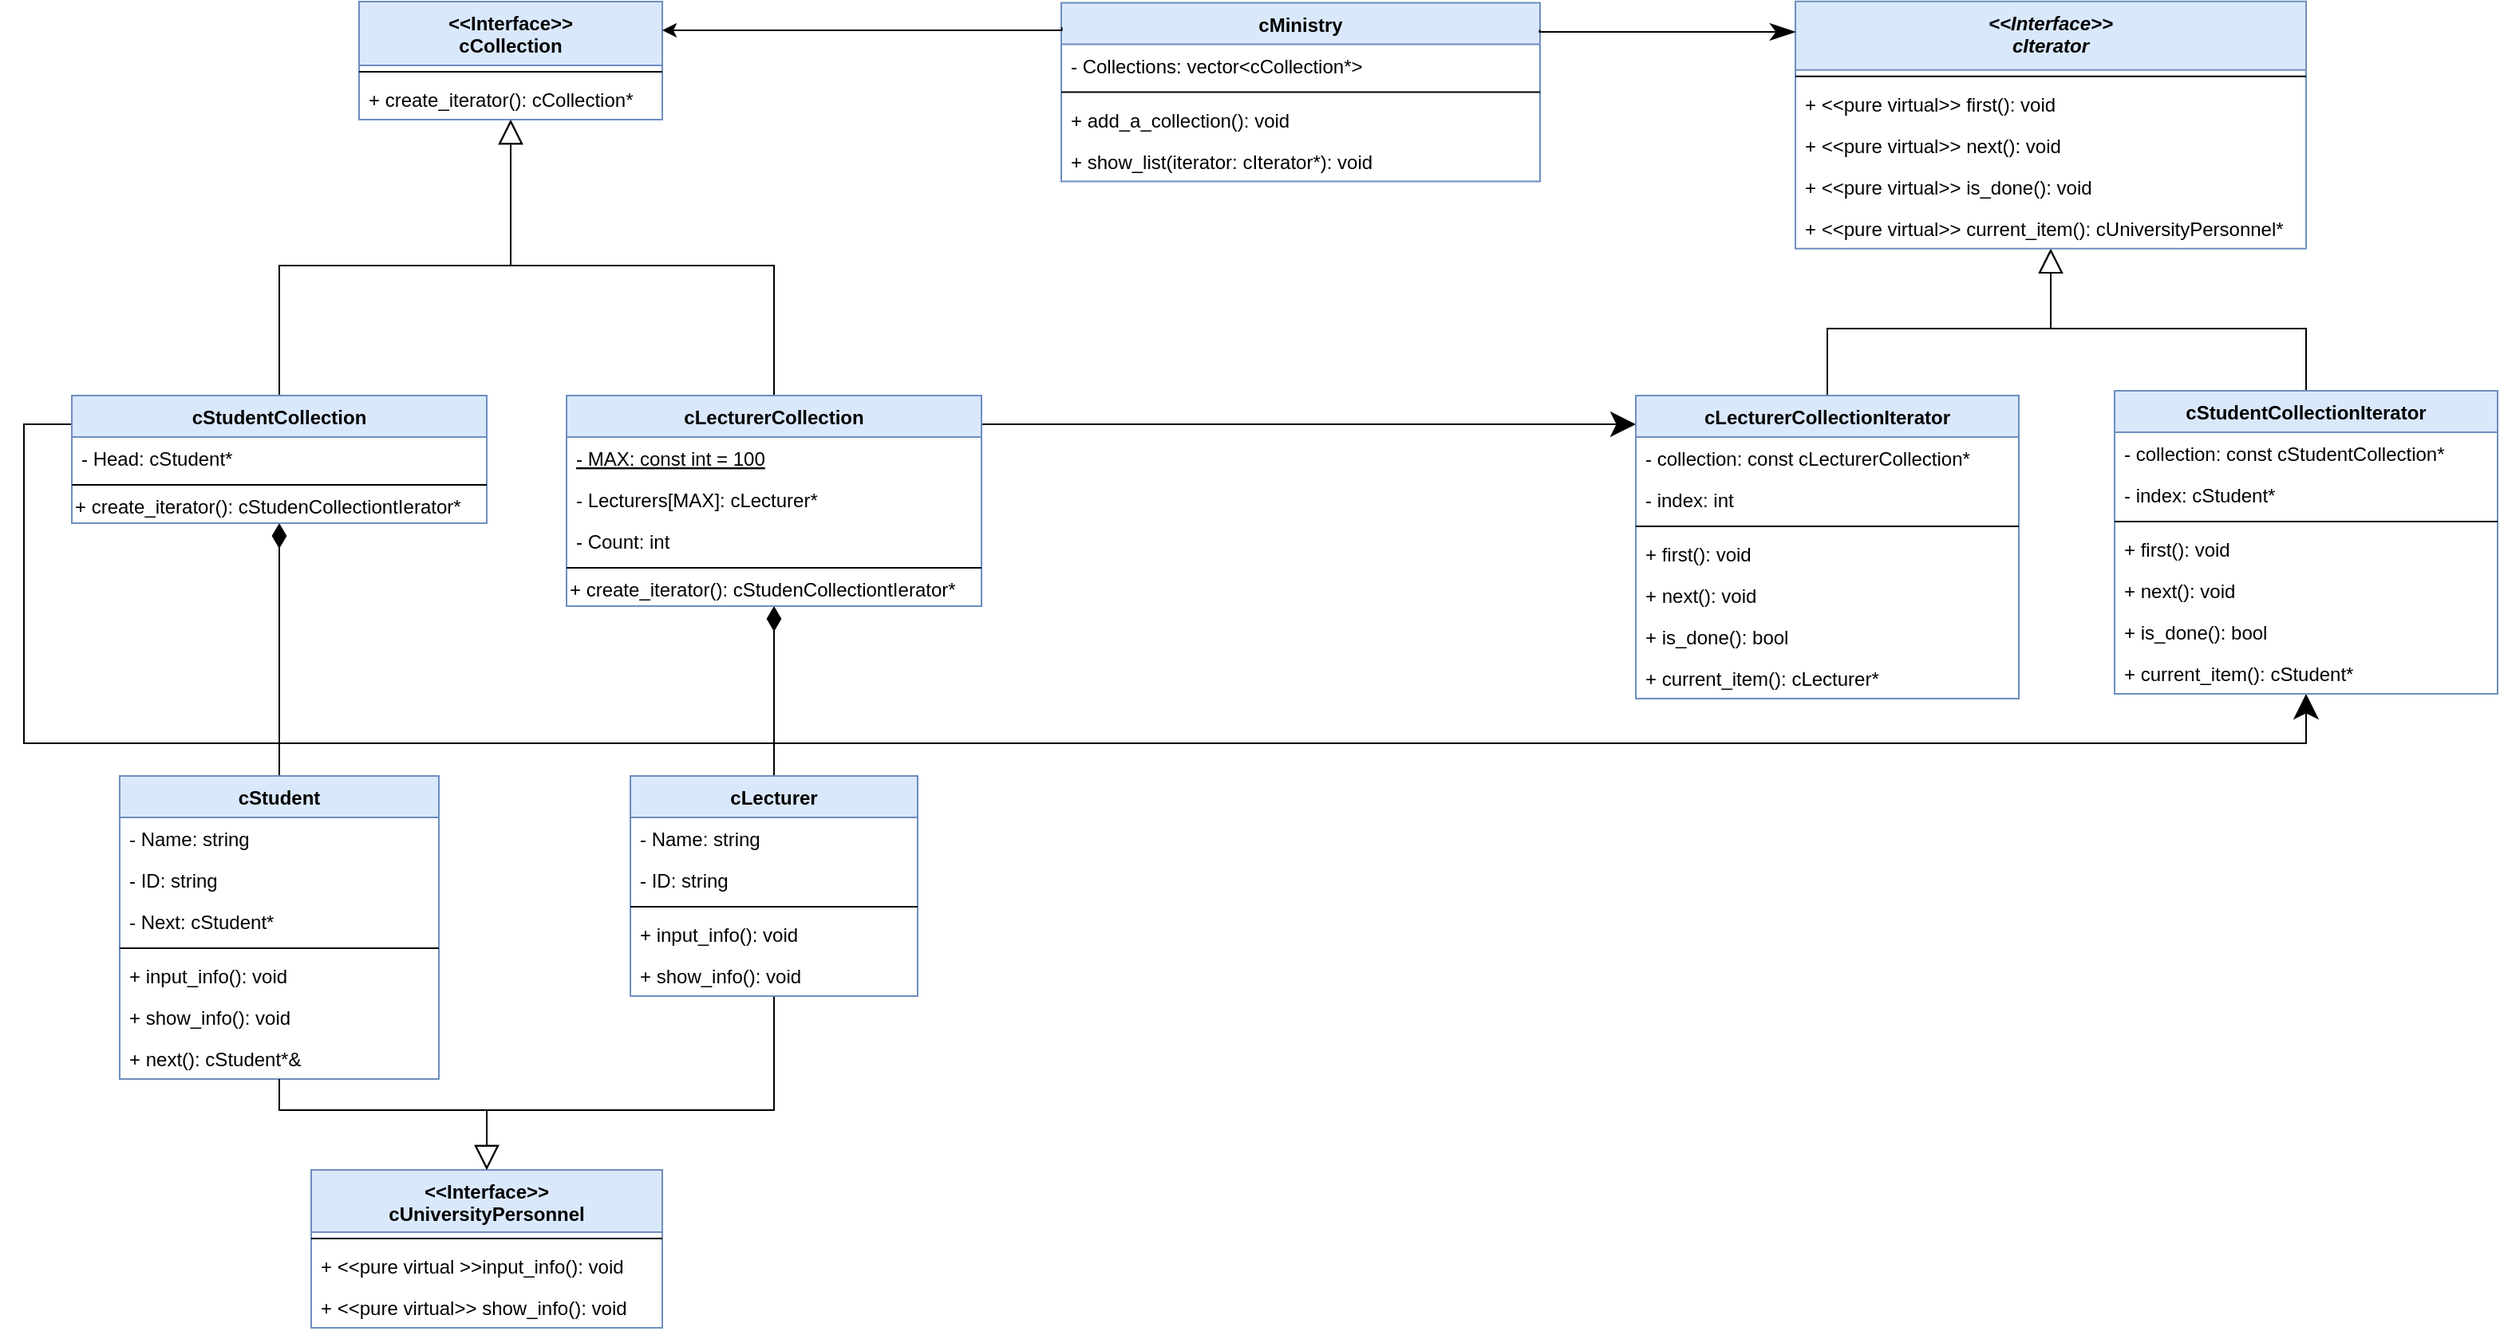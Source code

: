 <mxfile version="11.0.7" type="device"><diagram id="HnsvWbX2l9wyGT_azoDr" name="Page-1"><mxGraphModel dx="1389" dy="997" grid="1" gridSize="10" guides="1" tooltips="1" connect="1" arrows="1" fold="1" page="1" pageScale="1" pageWidth="1100" pageHeight="850" math="0" shadow="0"><root><mxCell id="0"/><mxCell id="1" parent="0"/><mxCell id="d3_gs3o0IwQEhWewqQ0m-37" style="edgeStyle=orthogonalEdgeStyle;rounded=0;orthogonalLoop=1;jettySize=auto;html=1;endArrow=diamondThin;endFill=1;endSize=13;" parent="1" source="Gm9t6Rd4EQG_MsmMgvbE-1" target="Gm9t6Rd4EQG_MsmMgvbE-11" edge="1"><mxGeometry relative="1" as="geometry"/></mxCell><mxCell id="d3_gs3o0IwQEhWewqQ0m-40" style="edgeStyle=orthogonalEdgeStyle;rounded=0;orthogonalLoop=1;jettySize=auto;html=1;endArrow=block;endFill=0;endSize=13;entryX=0.5;entryY=0;entryDx=0;entryDy=0;" parent="1" source="Gm9t6Rd4EQG_MsmMgvbE-1" target="m_NUF4wE4ABuopDBkFeF-32" edge="1"><mxGeometry relative="1" as="geometry"><Array as="points"><mxPoint x="470" y="530"/><mxPoint x="290" y="530"/></Array></mxGeometry></mxCell><mxCell id="Gm9t6Rd4EQG_MsmMgvbE-1" value="cLecturer" style="swimlane;fontStyle=1;align=center;verticalAlign=top;childLayout=stackLayout;horizontal=1;startSize=26;horizontalStack=0;resizeParent=1;resizeParentMax=0;resizeLast=0;collapsible=1;marginBottom=0;fillColor=#dae8fc;strokeColor=#6c8ebf;" parent="1" vertex="1"><mxGeometry x="380" y="320.5" width="180" height="138" as="geometry"/></mxCell><mxCell id="Gm9t6Rd4EQG_MsmMgvbE-2" value="- Name: string" style="text;strokeColor=none;fillColor=none;align=left;verticalAlign=top;spacingLeft=4;spacingRight=4;overflow=hidden;rotatable=0;points=[[0,0.5],[1,0.5]];portConstraint=eastwest;" parent="Gm9t6Rd4EQG_MsmMgvbE-1" vertex="1"><mxGeometry y="26" width="180" height="26" as="geometry"/></mxCell><mxCell id="Gm9t6Rd4EQG_MsmMgvbE-4" value="- ID: string" style="text;strokeColor=none;fillColor=none;align=left;verticalAlign=top;spacingLeft=4;spacingRight=4;overflow=hidden;rotatable=0;points=[[0,0.5],[1,0.5]];portConstraint=eastwest;" parent="Gm9t6Rd4EQG_MsmMgvbE-1" vertex="1"><mxGeometry y="52" width="180" height="26" as="geometry"/></mxCell><mxCell id="Gm9t6Rd4EQG_MsmMgvbE-3" value="" style="line;strokeWidth=1;fillColor=none;align=left;verticalAlign=middle;spacingTop=-1;spacingLeft=3;spacingRight=3;rotatable=0;labelPosition=right;points=[];portConstraint=eastwest;" parent="Gm9t6Rd4EQG_MsmMgvbE-1" vertex="1"><mxGeometry y="78" width="180" height="8" as="geometry"/></mxCell><mxCell id="Gm9t6Rd4EQG_MsmMgvbE-5" value="+ input_info(): void" style="text;strokeColor=none;fillColor=none;align=left;verticalAlign=top;spacingLeft=4;spacingRight=4;overflow=hidden;rotatable=0;points=[[0,0.5],[1,0.5]];portConstraint=eastwest;" parent="Gm9t6Rd4EQG_MsmMgvbE-1" vertex="1"><mxGeometry y="86" width="180" height="26" as="geometry"/></mxCell><mxCell id="Gm9t6Rd4EQG_MsmMgvbE-6" value="+ show_info(): void" style="text;strokeColor=none;fillColor=none;align=left;verticalAlign=top;spacingLeft=4;spacingRight=4;overflow=hidden;rotatable=0;points=[[0,0.5],[1,0.5]];portConstraint=eastwest;" parent="Gm9t6Rd4EQG_MsmMgvbE-1" vertex="1"><mxGeometry y="112" width="180" height="26" as="geometry"/></mxCell><mxCell id="d3_gs3o0IwQEhWewqQ0m-34" style="edgeStyle=orthogonalEdgeStyle;rounded=0;orthogonalLoop=1;jettySize=auto;html=1;endSize=13;" parent="1" source="Gm9t6Rd4EQG_MsmMgvbE-11" target="d3_gs3o0IwQEhWewqQ0m-20" edge="1"><mxGeometry relative="1" as="geometry"><Array as="points"><mxPoint x="810" y="100"/><mxPoint x="810" y="100"/></Array></mxGeometry></mxCell><mxCell id="a0CARaRg4vbapixn4Hp_-7" style="edgeStyle=orthogonalEdgeStyle;rounded=0;orthogonalLoop=1;jettySize=auto;html=1;endArrow=block;endFill=0;endSize=13;" edge="1" parent="1" source="Gm9t6Rd4EQG_MsmMgvbE-11" target="a0CARaRg4vbapixn4Hp_-1"><mxGeometry relative="1" as="geometry"/></mxCell><mxCell id="Gm9t6Rd4EQG_MsmMgvbE-11" value="cLecturerCollection" style="swimlane;fontStyle=1;align=center;verticalAlign=top;childLayout=stackLayout;horizontal=1;startSize=26;horizontalStack=0;resizeParent=1;resizeParentMax=0;resizeLast=0;collapsible=1;marginBottom=0;fillColor=#dae8fc;strokeColor=#6c8ebf;" parent="1" vertex="1"><mxGeometry x="340" y="82" width="260" height="132" as="geometry"/></mxCell><mxCell id="Gm9t6Rd4EQG_MsmMgvbE-12" value="- MAX: const int = 100" style="text;strokeColor=none;fillColor=none;align=left;verticalAlign=top;spacingLeft=4;spacingRight=4;overflow=hidden;rotatable=0;points=[[0,0.5],[1,0.5]];portConstraint=eastwest;fontStyle=4" parent="Gm9t6Rd4EQG_MsmMgvbE-11" vertex="1"><mxGeometry y="26" width="260" height="26" as="geometry"/></mxCell><mxCell id="Gm9t6Rd4EQG_MsmMgvbE-14" value="- Lecturers[MAX]: cLecturer*" style="text;strokeColor=none;fillColor=none;align=left;verticalAlign=top;spacingLeft=4;spacingRight=4;overflow=hidden;rotatable=0;points=[[0,0.5],[1,0.5]];portConstraint=eastwest;" parent="Gm9t6Rd4EQG_MsmMgvbE-11" vertex="1"><mxGeometry y="52" width="260" height="26" as="geometry"/></mxCell><mxCell id="Gm9t6Rd4EQG_MsmMgvbE-15" value="- Count: int" style="text;strokeColor=none;fillColor=none;align=left;verticalAlign=top;spacingLeft=4;spacingRight=4;overflow=hidden;rotatable=0;points=[[0,0.5],[1,0.5]];portConstraint=eastwest;" parent="Gm9t6Rd4EQG_MsmMgvbE-11" vertex="1"><mxGeometry y="78" width="260" height="26" as="geometry"/></mxCell><mxCell id="Gm9t6Rd4EQG_MsmMgvbE-13" value="" style="line;strokeWidth=1;fillColor=none;align=left;verticalAlign=middle;spacingTop=-1;spacingLeft=3;spacingRight=3;rotatable=0;labelPosition=right;points=[];portConstraint=eastwest;" parent="Gm9t6Rd4EQG_MsmMgvbE-11" vertex="1"><mxGeometry y="104" width="260" height="8" as="geometry"/></mxCell><mxCell id="m_NUF4wE4ABuopDBkFeF-29" value="+ create_iterator(): cStudenCollectiontIerator*" style="text;html=1;resizable=0;points=[];autosize=1;align=left;verticalAlign=top;spacingTop=-4;" parent="Gm9t6Rd4EQG_MsmMgvbE-11" vertex="1"><mxGeometry y="112" width="260" height="20" as="geometry"/></mxCell><mxCell id="d3_gs3o0IwQEhWewqQ0m-36" style="edgeStyle=orthogonalEdgeStyle;rounded=0;orthogonalLoop=1;jettySize=auto;html=1;endSize=13;endArrow=diamondThin;endFill=1;" parent="1" source="Gm9t6Rd4EQG_MsmMgvbE-16" target="Gm9t6Rd4EQG_MsmMgvbE-24" edge="1"><mxGeometry relative="1" as="geometry"/></mxCell><mxCell id="Gm9t6Rd4EQG_MsmMgvbE-16" value="cStudent" style="swimlane;fontStyle=1;align=center;verticalAlign=top;childLayout=stackLayout;horizontal=1;startSize=26;horizontalStack=0;resizeParent=1;resizeParentMax=0;resizeLast=0;collapsible=1;marginBottom=0;fillColor=#dae8fc;strokeColor=#6c8ebf;" parent="1" vertex="1"><mxGeometry x="60" y="320.5" width="200" height="190" as="geometry"/></mxCell><mxCell id="Gm9t6Rd4EQG_MsmMgvbE-17" value="- Name: string" style="text;strokeColor=none;fillColor=none;align=left;verticalAlign=top;spacingLeft=4;spacingRight=4;overflow=hidden;rotatable=0;points=[[0,0.5],[1,0.5]];portConstraint=eastwest;" parent="Gm9t6Rd4EQG_MsmMgvbE-16" vertex="1"><mxGeometry y="26" width="200" height="26" as="geometry"/></mxCell><mxCell id="Gm9t6Rd4EQG_MsmMgvbE-19" value="- ID: string" style="text;strokeColor=none;fillColor=none;align=left;verticalAlign=top;spacingLeft=4;spacingRight=4;overflow=hidden;rotatable=0;points=[[0,0.5],[1,0.5]];portConstraint=eastwest;" parent="Gm9t6Rd4EQG_MsmMgvbE-16" vertex="1"><mxGeometry y="52" width="200" height="26" as="geometry"/></mxCell><mxCell id="Gm9t6Rd4EQG_MsmMgvbE-20" value="- Next: cStudent*" style="text;strokeColor=none;fillColor=none;align=left;verticalAlign=top;spacingLeft=4;spacingRight=4;overflow=hidden;rotatable=0;points=[[0,0.5],[1,0.5]];portConstraint=eastwest;" parent="Gm9t6Rd4EQG_MsmMgvbE-16" vertex="1"><mxGeometry y="78" width="200" height="26" as="geometry"/></mxCell><mxCell id="Gm9t6Rd4EQG_MsmMgvbE-18" value="" style="line;strokeWidth=1;fillColor=none;align=left;verticalAlign=middle;spacingTop=-1;spacingLeft=3;spacingRight=3;rotatable=0;labelPosition=right;points=[];portConstraint=eastwest;" parent="Gm9t6Rd4EQG_MsmMgvbE-16" vertex="1"><mxGeometry y="104" width="200" height="8" as="geometry"/></mxCell><mxCell id="Gm9t6Rd4EQG_MsmMgvbE-21" value="+ input_info(): void" style="text;strokeColor=none;fillColor=none;align=left;verticalAlign=top;spacingLeft=4;spacingRight=4;overflow=hidden;rotatable=0;points=[[0,0.5],[1,0.5]];portConstraint=eastwest;" parent="Gm9t6Rd4EQG_MsmMgvbE-16" vertex="1"><mxGeometry y="112" width="200" height="26" as="geometry"/></mxCell><mxCell id="Gm9t6Rd4EQG_MsmMgvbE-22" value="+ show_info(): void" style="text;strokeColor=none;fillColor=none;align=left;verticalAlign=top;spacingLeft=4;spacingRight=4;overflow=hidden;rotatable=0;points=[[0,0.5],[1,0.5]];portConstraint=eastwest;" parent="Gm9t6Rd4EQG_MsmMgvbE-16" vertex="1"><mxGeometry y="138" width="200" height="26" as="geometry"/></mxCell><mxCell id="Gm9t6Rd4EQG_MsmMgvbE-23" value="+ next(): cStudent*&amp;" style="text;strokeColor=none;fillColor=none;align=left;verticalAlign=top;spacingLeft=4;spacingRight=4;overflow=hidden;rotatable=0;points=[[0,0.5],[1,0.5]];portConstraint=eastwest;" parent="Gm9t6Rd4EQG_MsmMgvbE-16" vertex="1"><mxGeometry y="164" width="200" height="26" as="geometry"/></mxCell><mxCell id="d3_gs3o0IwQEhWewqQ0m-35" style="edgeStyle=orthogonalEdgeStyle;rounded=0;orthogonalLoop=1;jettySize=auto;html=1;endSize=13;" parent="1" source="Gm9t6Rd4EQG_MsmMgvbE-24" target="d3_gs3o0IwQEhWewqQ0m-28" edge="1"><mxGeometry relative="1" as="geometry"><Array as="points"><mxPoint y="100"/><mxPoint y="300"/><mxPoint x="1430" y="300"/></Array></mxGeometry></mxCell><mxCell id="a0CARaRg4vbapixn4Hp_-6" style="edgeStyle=orthogonalEdgeStyle;rounded=0;orthogonalLoop=1;jettySize=auto;html=1;endSize=13;endArrow=block;endFill=0;" edge="1" parent="1" source="Gm9t6Rd4EQG_MsmMgvbE-24" target="a0CARaRg4vbapixn4Hp_-1"><mxGeometry relative="1" as="geometry"/></mxCell><mxCell id="Gm9t6Rd4EQG_MsmMgvbE-24" value="cStudentCollection" style="swimlane;fontStyle=1;align=center;verticalAlign=top;childLayout=stackLayout;horizontal=1;startSize=26;horizontalStack=0;resizeParent=1;resizeParentMax=0;resizeLast=0;collapsible=1;marginBottom=0;fillColor=#dae8fc;strokeColor=#6c8ebf;" parent="1" vertex="1"><mxGeometry x="30" y="82" width="260" height="80" as="geometry"/></mxCell><mxCell id="Gm9t6Rd4EQG_MsmMgvbE-25" value="- Head: cStudent*" style="text;strokeColor=none;fillColor=none;align=left;verticalAlign=top;spacingLeft=4;spacingRight=4;overflow=hidden;rotatable=0;points=[[0,0.5],[1,0.5]];portConstraint=eastwest;" parent="Gm9t6Rd4EQG_MsmMgvbE-24" vertex="1"><mxGeometry y="26" width="260" height="26" as="geometry"/></mxCell><mxCell id="Gm9t6Rd4EQG_MsmMgvbE-26" value="" style="line;strokeWidth=1;fillColor=none;align=left;verticalAlign=middle;spacingTop=-1;spacingLeft=3;spacingRight=3;rotatable=0;labelPosition=right;points=[];portConstraint=eastwest;" parent="Gm9t6Rd4EQG_MsmMgvbE-24" vertex="1"><mxGeometry y="52" width="260" height="8" as="geometry"/></mxCell><mxCell id="m_NUF4wE4ABuopDBkFeF-28" value="+ create_iterator(): cStudenCollectiontIerator*" style="text;html=1;resizable=0;points=[];autosize=1;align=left;verticalAlign=top;spacingTop=-4;" parent="Gm9t6Rd4EQG_MsmMgvbE-24" vertex="1"><mxGeometry y="60" width="260" height="20" as="geometry"/></mxCell><mxCell id="Gm9t6Rd4EQG_MsmMgvbE-28" value="cMinistry" style="swimlane;fontStyle=1;align=center;verticalAlign=top;childLayout=stackLayout;horizontal=1;startSize=26;horizontalStack=0;resizeParent=1;resizeParentMax=0;resizeLast=0;collapsible=1;marginBottom=0;fillColor=#dae8fc;strokeColor=#6c8ebf;" parent="1" vertex="1"><mxGeometry x="650" y="-164.214" width="300" height="112" as="geometry"/></mxCell><mxCell id="Gm9t6Rd4EQG_MsmMgvbE-29" value="- Collections: vector&lt;cCollection*&gt;" style="text;strokeColor=none;fillColor=none;align=left;verticalAlign=top;spacingLeft=4;spacingRight=4;overflow=hidden;rotatable=0;points=[[0,0.5],[1,0.5]];portConstraint=eastwest;" parent="Gm9t6Rd4EQG_MsmMgvbE-28" vertex="1"><mxGeometry y="26" width="300" height="26" as="geometry"/></mxCell><mxCell id="Gm9t6Rd4EQG_MsmMgvbE-30" value="" style="line;strokeWidth=1;fillColor=none;align=left;verticalAlign=middle;spacingTop=-1;spacingLeft=3;spacingRight=3;rotatable=0;labelPosition=right;points=[];portConstraint=eastwest;" parent="Gm9t6Rd4EQG_MsmMgvbE-28" vertex="1"><mxGeometry y="52" width="300" height="8" as="geometry"/></mxCell><mxCell id="a0CARaRg4vbapixn4Hp_-8" value="+ add_a_collection(): void" style="text;strokeColor=none;fillColor=none;align=left;verticalAlign=top;spacingLeft=4;spacingRight=4;overflow=hidden;rotatable=0;points=[[0,0.5],[1,0.5]];portConstraint=eastwest;" vertex="1" parent="Gm9t6Rd4EQG_MsmMgvbE-28"><mxGeometry y="60" width="300" height="26" as="geometry"/></mxCell><mxCell id="d3_gs3o0IwQEhWewqQ0m-1" value="+ show_list(iterator: cIterator*): void" style="text;strokeColor=none;fillColor=none;align=left;verticalAlign=top;spacingLeft=4;spacingRight=4;overflow=hidden;rotatable=0;points=[[0,0.5],[1,0.5]];portConstraint=eastwest;" parent="Gm9t6Rd4EQG_MsmMgvbE-28" vertex="1"><mxGeometry y="86" width="300" height="26" as="geometry"/></mxCell><mxCell id="m_NUF4wE4ABuopDBkFeF-32" value="&lt;&lt;Interface&gt;&gt;&#10;cUniversityPersonnel" style="swimlane;fontStyle=1;align=center;verticalAlign=top;childLayout=stackLayout;horizontal=1;startSize=39;horizontalStack=0;resizeParent=1;resizeParentMax=0;resizeLast=0;collapsible=1;marginBottom=0;fillColor=#dae8fc;strokeColor=#6c8ebf;" parent="1" vertex="1"><mxGeometry x="180" y="567.5" width="220" height="99" as="geometry"/></mxCell><mxCell id="m_NUF4wE4ABuopDBkFeF-34" value="" style="line;strokeWidth=1;fillColor=none;align=left;verticalAlign=middle;spacingTop=-1;spacingLeft=3;spacingRight=3;rotatable=0;labelPosition=right;points=[];portConstraint=eastwest;" parent="m_NUF4wE4ABuopDBkFeF-32" vertex="1"><mxGeometry y="39" width="220" height="8" as="geometry"/></mxCell><mxCell id="d3_gs3o0IwQEhWewqQ0m-42" value="+ &lt;&lt;pure virtual &gt;&gt;input_info(): void" style="text;strokeColor=none;fillColor=none;align=left;verticalAlign=top;spacingLeft=4;spacingRight=4;overflow=hidden;rotatable=0;points=[[0,0.5],[1,0.5]];portConstraint=eastwest;" parent="m_NUF4wE4ABuopDBkFeF-32" vertex="1"><mxGeometry y="47" width="220" height="26" as="geometry"/></mxCell><mxCell id="d3_gs3o0IwQEhWewqQ0m-41" value="+ &lt;&lt;pure virtual&gt;&gt; show_info(): void" style="text;strokeColor=none;fillColor=none;align=left;verticalAlign=top;spacingLeft=4;spacingRight=4;overflow=hidden;rotatable=0;points=[[0,0.5],[1,0.5]];portConstraint=eastwest;" parent="m_NUF4wE4ABuopDBkFeF-32" vertex="1"><mxGeometry y="73" width="220" height="26" as="geometry"/></mxCell><mxCell id="d3_gs3o0IwQEhWewqQ0m-43" style="edgeStyle=orthogonalEdgeStyle;rounded=0;orthogonalLoop=1;jettySize=auto;html=1;endArrow=block;endFill=0;endSize=13;" parent="1" source="d3_gs3o0IwQEhWewqQ0m-20" target="d3_gs3o0IwQEhWewqQ0m-45" edge="1"><mxGeometry relative="1" as="geometry"><mxPoint x="1270.286" y="-44.071" as="targetPoint"/><Array as="points"><mxPoint x="1130" y="40"/><mxPoint x="1270" y="40"/></Array></mxGeometry></mxCell><mxCell id="d3_gs3o0IwQEhWewqQ0m-20" value="cLecturerCollectionIterator" style="swimlane;fontStyle=1;align=center;verticalAlign=top;childLayout=stackLayout;horizontal=1;startSize=26;horizontalStack=0;resizeParent=1;resizeParentMax=0;resizeLast=0;collapsible=1;marginBottom=0;fillColor=#dae8fc;strokeColor=#6c8ebf;" parent="1" vertex="1"><mxGeometry x="1010" y="82" width="240" height="190" as="geometry"/></mxCell><mxCell id="d3_gs3o0IwQEhWewqQ0m-59" value="- collection: const cLecturerCollection*" style="text;strokeColor=none;fillColor=none;align=left;verticalAlign=top;spacingLeft=4;spacingRight=4;overflow=hidden;rotatable=0;points=[[0,0.5],[1,0.5]];portConstraint=eastwest;" parent="d3_gs3o0IwQEhWewqQ0m-20" vertex="1"><mxGeometry y="26" width="240" height="26" as="geometry"/></mxCell><mxCell id="d3_gs3o0IwQEhWewqQ0m-60" value="- index: int" style="text;strokeColor=none;fillColor=none;align=left;verticalAlign=top;spacingLeft=4;spacingRight=4;overflow=hidden;rotatable=0;points=[[0,0.5],[1,0.5]];portConstraint=eastwest;" parent="d3_gs3o0IwQEhWewqQ0m-20" vertex="1"><mxGeometry y="52" width="240" height="26" as="geometry"/></mxCell><mxCell id="d3_gs3o0IwQEhWewqQ0m-21" value="" style="line;strokeWidth=1;fillColor=none;align=left;verticalAlign=middle;spacingTop=-1;spacingLeft=3;spacingRight=3;rotatable=0;labelPosition=right;points=[];portConstraint=eastwest;" parent="d3_gs3o0IwQEhWewqQ0m-20" vertex="1"><mxGeometry y="78" width="240" height="8" as="geometry"/></mxCell><mxCell id="d3_gs3o0IwQEhWewqQ0m-22" value="+ first(): void" style="text;strokeColor=none;fillColor=none;align=left;verticalAlign=top;spacingLeft=4;spacingRight=4;overflow=hidden;rotatable=0;points=[[0,0.5],[1,0.5]];portConstraint=eastwest;" parent="d3_gs3o0IwQEhWewqQ0m-20" vertex="1"><mxGeometry y="86" width="240" height="26" as="geometry"/></mxCell><mxCell id="d3_gs3o0IwQEhWewqQ0m-23" value="+ next(): void" style="text;strokeColor=none;fillColor=none;align=left;verticalAlign=top;spacingLeft=4;spacingRight=4;overflow=hidden;rotatable=0;points=[[0,0.5],[1,0.5]];portConstraint=eastwest;" parent="d3_gs3o0IwQEhWewqQ0m-20" vertex="1"><mxGeometry y="112" width="240" height="26" as="geometry"/></mxCell><mxCell id="d3_gs3o0IwQEhWewqQ0m-24" value="+ is_done(): bool" style="text;strokeColor=none;fillColor=none;align=left;verticalAlign=top;spacingLeft=4;spacingRight=4;overflow=hidden;rotatable=0;points=[[0,0.5],[1,0.5]];portConstraint=eastwest;" parent="d3_gs3o0IwQEhWewqQ0m-20" vertex="1"><mxGeometry y="138" width="240" height="26" as="geometry"/></mxCell><mxCell id="d3_gs3o0IwQEhWewqQ0m-25" value="+ current_item(): cLecturer*" style="text;strokeColor=none;fillColor=none;align=left;verticalAlign=top;spacingLeft=4;spacingRight=4;overflow=hidden;rotatable=0;points=[[0,0.5],[1,0.5]];portConstraint=eastwest;" parent="d3_gs3o0IwQEhWewqQ0m-20" vertex="1"><mxGeometry y="164" width="240" height="26" as="geometry"/></mxCell><mxCell id="d3_gs3o0IwQEhWewqQ0m-44" style="edgeStyle=orthogonalEdgeStyle;rounded=0;orthogonalLoop=1;jettySize=auto;html=1;endArrow=block;endFill=0;endSize=13;" parent="1" source="d3_gs3o0IwQEhWewqQ0m-28" target="d3_gs3o0IwQEhWewqQ0m-45" edge="1"><mxGeometry relative="1" as="geometry"><mxPoint x="1270.286" y="-44.071" as="targetPoint"/><Array as="points"><mxPoint x="1430" y="40"/><mxPoint x="1270" y="40"/></Array></mxGeometry></mxCell><mxCell id="d3_gs3o0IwQEhWewqQ0m-28" value="cStudentCollectionIterator" style="swimlane;fontStyle=1;align=center;verticalAlign=top;childLayout=stackLayout;horizontal=1;startSize=26;horizontalStack=0;resizeParent=1;resizeParentMax=0;resizeLast=0;collapsible=1;marginBottom=0;fillColor=#dae8fc;strokeColor=#6c8ebf;" parent="1" vertex="1"><mxGeometry x="1310" y="79" width="240" height="190" as="geometry"/></mxCell><mxCell id="d3_gs3o0IwQEhWewqQ0m-61" value="- collection: const cStudentCollection*" style="text;strokeColor=none;fillColor=none;align=left;verticalAlign=top;spacingLeft=4;spacingRight=4;overflow=hidden;rotatable=0;points=[[0,0.5],[1,0.5]];portConstraint=eastwest;" parent="d3_gs3o0IwQEhWewqQ0m-28" vertex="1"><mxGeometry y="26" width="240" height="26" as="geometry"/></mxCell><mxCell id="d3_gs3o0IwQEhWewqQ0m-62" value="- index: cStudent*" style="text;strokeColor=none;fillColor=none;align=left;verticalAlign=top;spacingLeft=4;spacingRight=4;overflow=hidden;rotatable=0;points=[[0,0.5],[1,0.5]];portConstraint=eastwest;" parent="d3_gs3o0IwQEhWewqQ0m-28" vertex="1"><mxGeometry y="52" width="240" height="26" as="geometry"/></mxCell><mxCell id="d3_gs3o0IwQEhWewqQ0m-29" value="" style="line;strokeWidth=1;fillColor=none;align=left;verticalAlign=middle;spacingTop=-1;spacingLeft=3;spacingRight=3;rotatable=0;labelPosition=right;points=[];portConstraint=eastwest;" parent="d3_gs3o0IwQEhWewqQ0m-28" vertex="1"><mxGeometry y="78" width="240" height="8" as="geometry"/></mxCell><mxCell id="d3_gs3o0IwQEhWewqQ0m-30" value="+ first(): void" style="text;strokeColor=none;fillColor=none;align=left;verticalAlign=top;spacingLeft=4;spacingRight=4;overflow=hidden;rotatable=0;points=[[0,0.5],[1,0.5]];portConstraint=eastwest;" parent="d3_gs3o0IwQEhWewqQ0m-28" vertex="1"><mxGeometry y="86" width="240" height="26" as="geometry"/></mxCell><mxCell id="d3_gs3o0IwQEhWewqQ0m-31" value="+ next(): void" style="text;strokeColor=none;fillColor=none;align=left;verticalAlign=top;spacingLeft=4;spacingRight=4;overflow=hidden;rotatable=0;points=[[0,0.5],[1,0.5]];portConstraint=eastwest;" parent="d3_gs3o0IwQEhWewqQ0m-28" vertex="1"><mxGeometry y="112" width="240" height="26" as="geometry"/></mxCell><mxCell id="d3_gs3o0IwQEhWewqQ0m-32" value="+ is_done(): bool" style="text;strokeColor=none;fillColor=none;align=left;verticalAlign=top;spacingLeft=4;spacingRight=4;overflow=hidden;rotatable=0;points=[[0,0.5],[1,0.5]];portConstraint=eastwest;" parent="d3_gs3o0IwQEhWewqQ0m-28" vertex="1"><mxGeometry y="138" width="240" height="26" as="geometry"/></mxCell><mxCell id="d3_gs3o0IwQEhWewqQ0m-33" value="+ current_item(): cStudent*" style="text;strokeColor=none;fillColor=none;align=left;verticalAlign=top;spacingLeft=4;spacingRight=4;overflow=hidden;rotatable=0;points=[[0,0.5],[1,0.5]];portConstraint=eastwest;" parent="d3_gs3o0IwQEhWewqQ0m-28" vertex="1"><mxGeometry y="164" width="240" height="26" as="geometry"/></mxCell><mxCell id="d3_gs3o0IwQEhWewqQ0m-39" style="edgeStyle=orthogonalEdgeStyle;rounded=0;orthogonalLoop=1;jettySize=auto;html=1;endArrow=block;endFill=0;endSize=13;entryX=0.5;entryY=0;entryDx=0;entryDy=0;" parent="1" source="Gm9t6Rd4EQG_MsmMgvbE-16" target="m_NUF4wE4ABuopDBkFeF-32" edge="1"><mxGeometry relative="1" as="geometry"><mxPoint x="160" y="530" as="sourcePoint"/><Array as="points"><mxPoint x="160" y="530"/><mxPoint x="290" y="530"/></Array></mxGeometry></mxCell><mxCell id="d3_gs3o0IwQEhWewqQ0m-45" value="&lt;&lt;Interface&gt;&gt;&#10;cIterator" style="swimlane;fontStyle=3;align=center;verticalAlign=top;childLayout=stackLayout;horizontal=1;startSize=43;horizontalStack=0;resizeParent=1;resizeParentMax=0;resizeLast=0;collapsible=1;marginBottom=0;fillColor=#dae8fc;strokeColor=#6c8ebf;" parent="1" vertex="1"><mxGeometry x="1110" y="-165.071" width="320" height="155" as="geometry"/></mxCell><mxCell id="d3_gs3o0IwQEhWewqQ0m-46" value="" style="line;strokeWidth=1;fillColor=none;align=left;verticalAlign=middle;spacingTop=-1;spacingLeft=3;spacingRight=3;rotatable=0;labelPosition=right;points=[];portConstraint=eastwest;" parent="d3_gs3o0IwQEhWewqQ0m-45" vertex="1"><mxGeometry y="43" width="320" height="8" as="geometry"/></mxCell><mxCell id="d3_gs3o0IwQEhWewqQ0m-49" value="+ &lt;&lt;pure virtual&gt;&gt; first(): void" style="text;strokeColor=none;fillColor=none;align=left;verticalAlign=top;spacingLeft=4;spacingRight=4;overflow=hidden;rotatable=0;points=[[0,0.5],[1,0.5]];portConstraint=eastwest;" parent="d3_gs3o0IwQEhWewqQ0m-45" vertex="1"><mxGeometry y="51" width="320" height="26" as="geometry"/></mxCell><mxCell id="d3_gs3o0IwQEhWewqQ0m-52" value="+ &lt;&lt;pure virtual&gt;&gt; next(): void" style="text;strokeColor=none;fillColor=none;align=left;verticalAlign=top;spacingLeft=4;spacingRight=4;overflow=hidden;rotatable=0;points=[[0,0.5],[1,0.5]];portConstraint=eastwest;" parent="d3_gs3o0IwQEhWewqQ0m-45" vertex="1"><mxGeometry y="77" width="320" height="26" as="geometry"/></mxCell><mxCell id="d3_gs3o0IwQEhWewqQ0m-53" value="+ &lt;&lt;pure virtual&gt;&gt; is_done(): void" style="text;strokeColor=none;fillColor=none;align=left;verticalAlign=top;spacingLeft=4;spacingRight=4;overflow=hidden;rotatable=0;points=[[0,0.5],[1,0.5]];portConstraint=eastwest;" parent="d3_gs3o0IwQEhWewqQ0m-45" vertex="1"><mxGeometry y="103" width="320" height="26" as="geometry"/></mxCell><mxCell id="d3_gs3o0IwQEhWewqQ0m-54" value="+ &lt;&lt;pure virtual&gt;&gt; current_item(): cUniversityPersonnel*" style="text;strokeColor=none;fillColor=none;align=left;verticalAlign=top;spacingLeft=4;spacingRight=4;overflow=hidden;rotatable=0;points=[[0,0.5],[1,0.5]];portConstraint=eastwest;" parent="d3_gs3o0IwQEhWewqQ0m-45" vertex="1"><mxGeometry y="129" width="320" height="26" as="geometry"/></mxCell><mxCell id="d3_gs3o0IwQEhWewqQ0m-56" style="edgeStyle=orthogonalEdgeStyle;rounded=0;orthogonalLoop=1;jettySize=auto;html=1;endArrow=classicThin;endFill=1;endSize=13;exitX=0.999;exitY=0.152;exitDx=0;exitDy=0;exitPerimeter=0;" parent="1" source="Gm9t6Rd4EQG_MsmMgvbE-28" target="d3_gs3o0IwQEhWewqQ0m-45" edge="1"><mxGeometry relative="1" as="geometry"><Array as="points"><mxPoint x="950" y="-146"/></Array></mxGeometry></mxCell><mxCell id="a0CARaRg4vbapixn4Hp_-1" value="&lt;&lt;Interface&gt;&gt;&#10;cCollection" style="swimlane;fontStyle=1;align=center;verticalAlign=top;childLayout=stackLayout;horizontal=1;startSize=40;horizontalStack=0;resizeParent=1;resizeParentMax=0;resizeLast=0;collapsible=1;marginBottom=0;fillColor=#dae8fc;strokeColor=#6c8ebf;" vertex="1" parent="1"><mxGeometry x="210" y="-165" width="190" height="74" as="geometry"/></mxCell><mxCell id="a0CARaRg4vbapixn4Hp_-3" value="" style="line;strokeWidth=1;fillColor=none;align=left;verticalAlign=middle;spacingTop=-1;spacingLeft=3;spacingRight=3;rotatable=0;labelPosition=right;points=[];portConstraint=eastwest;" vertex="1" parent="a0CARaRg4vbapixn4Hp_-1"><mxGeometry y="40" width="190" height="8" as="geometry"/></mxCell><mxCell id="a0CARaRg4vbapixn4Hp_-2" value="+ create_iterator(): cCollection*" style="text;strokeColor=none;fillColor=none;align=left;verticalAlign=top;spacingLeft=4;spacingRight=4;overflow=hidden;rotatable=0;points=[[0,0.5],[1,0.5]];portConstraint=eastwest;" vertex="1" parent="a0CARaRg4vbapixn4Hp_-1"><mxGeometry y="48" width="190" height="26" as="geometry"/></mxCell><mxCell id="a0CARaRg4vbapixn4Hp_-5" style="edgeStyle=orthogonalEdgeStyle;rounded=0;orthogonalLoop=1;jettySize=auto;html=1;exitX=0.001;exitY=0.137;exitDx=0;exitDy=0;exitPerimeter=0;" edge="1" parent="1" source="Gm9t6Rd4EQG_MsmMgvbE-28" target="a0CARaRg4vbapixn4Hp_-1"><mxGeometry relative="1" as="geometry"><Array as="points"><mxPoint x="650" y="-147"/></Array></mxGeometry></mxCell></root></mxGraphModel></diagram></mxfile>
